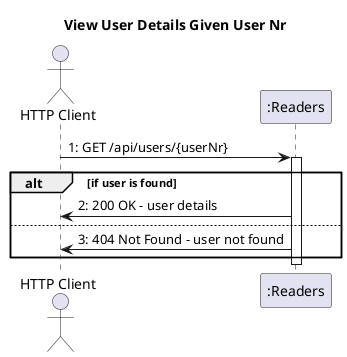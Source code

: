 @startuml
title View User Details Given User Nr
actor "HTTP Client" as client
participant ":Readers" as Readers

client -> Readers: 1: GET /api/users/{userNr}
activate Readers
alt if user is found
  Readers -> client: 2: 200 OK - user details
else
  Readers -> client: 3: 404 Not Found - user not found
end
deactivate Readers
@enduml